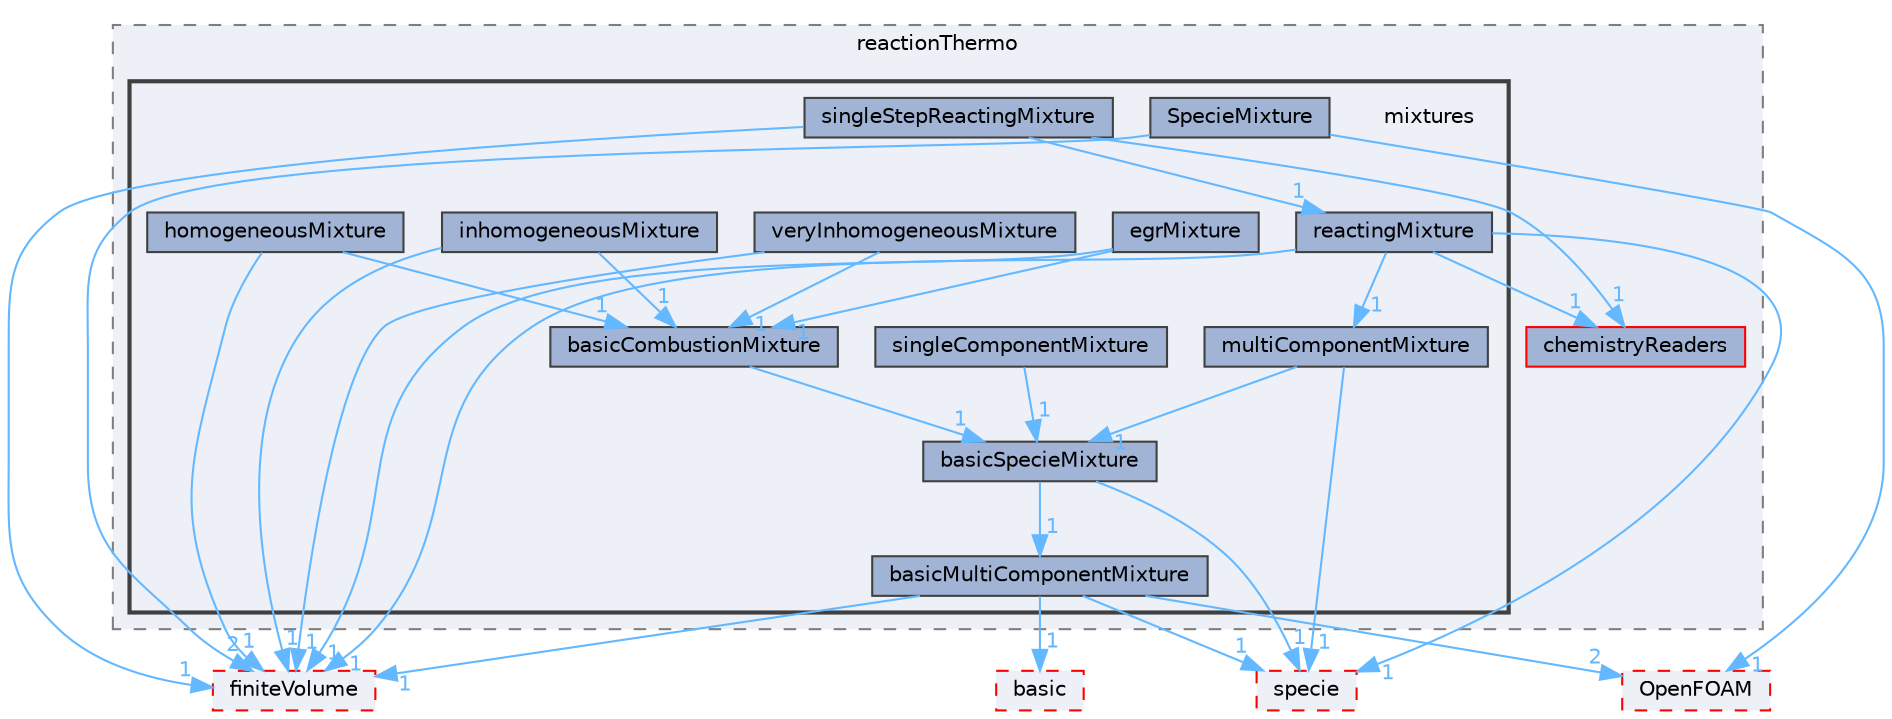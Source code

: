 digraph "src/thermophysicalModels/reactionThermo/mixtures"
{
 // LATEX_PDF_SIZE
  bgcolor="transparent";
  edge [fontname=Helvetica,fontsize=10,labelfontname=Helvetica,labelfontsize=10];
  node [fontname=Helvetica,fontsize=10,shape=box,height=0.2,width=0.4];
  compound=true
  subgraph clusterdir_87c7a4a86ffb283740ec390ea55551cb {
    graph [ bgcolor="#edf0f7", pencolor="grey50", label="reactionThermo", fontname=Helvetica,fontsize=10 style="filled,dashed", URL="dir_87c7a4a86ffb283740ec390ea55551cb.html",tooltip=""]
  dir_d6ca8f970bca45fc70c046b4a0fab377 [label="chemistryReaders", fillcolor="#a2b4d6", color="red", style="filled", URL="dir_d6ca8f970bca45fc70c046b4a0fab377.html",tooltip=""];
  subgraph clusterdir_4c3899116fa10d6c6748b991d6c665d1 {
    graph [ bgcolor="#edf0f7", pencolor="grey25", label="", fontname=Helvetica,fontsize=10 style="filled,bold", URL="dir_4c3899116fa10d6c6748b991d6c665d1.html",tooltip=""]
    dir_4c3899116fa10d6c6748b991d6c665d1 [shape=plaintext, label="mixtures"];
  dir_304be2c3c3e20d27db4225b2b34f5ead [label="basicCombustionMixture", fillcolor="#a2b4d6", color="grey25", style="filled", URL="dir_304be2c3c3e20d27db4225b2b34f5ead.html",tooltip=""];
  dir_432a0680e4fd34ccdcdfb0d368a0c5d1 [label="basicMultiComponentMixture", fillcolor="#a2b4d6", color="grey25", style="filled", URL="dir_432a0680e4fd34ccdcdfb0d368a0c5d1.html",tooltip=""];
  dir_a92e19af280cfe91c9dfbd265388786a [label="basicSpecieMixture", fillcolor="#a2b4d6", color="grey25", style="filled", URL="dir_a92e19af280cfe91c9dfbd265388786a.html",tooltip=""];
  dir_2374790e2b96731a62dbad823312fc23 [label="egrMixture", fillcolor="#a2b4d6", color="grey25", style="filled", URL="dir_2374790e2b96731a62dbad823312fc23.html",tooltip=""];
  dir_2c47dd594bafbfedbefffd42d67f413d [label="homogeneousMixture", fillcolor="#a2b4d6", color="grey25", style="filled", URL="dir_2c47dd594bafbfedbefffd42d67f413d.html",tooltip=""];
  dir_1b37b097651a758afae4e9872bf900d9 [label="inhomogeneousMixture", fillcolor="#a2b4d6", color="grey25", style="filled", URL="dir_1b37b097651a758afae4e9872bf900d9.html",tooltip=""];
  dir_d678df617f942bf57e5e6de99d39ff47 [label="multiComponentMixture", fillcolor="#a2b4d6", color="grey25", style="filled", URL="dir_d678df617f942bf57e5e6de99d39ff47.html",tooltip=""];
  dir_0c7f392feaa80e16a659c2da09460231 [label="reactingMixture", fillcolor="#a2b4d6", color="grey25", style="filled", URL="dir_0c7f392feaa80e16a659c2da09460231.html",tooltip=""];
  dir_2c65d1c5acf762c7e994b5d91d867bd9 [label="singleComponentMixture", fillcolor="#a2b4d6", color="grey25", style="filled", URL="dir_2c65d1c5acf762c7e994b5d91d867bd9.html",tooltip=""];
  dir_894dc3d7bb1a3d4332e4fc3c45b06373 [label="singleStepReactingMixture", fillcolor="#a2b4d6", color="grey25", style="filled", URL="dir_894dc3d7bb1a3d4332e4fc3c45b06373.html",tooltip=""];
  dir_925af83f43cdd5fc9c41483914dfdad4 [label="SpecieMixture", fillcolor="#a2b4d6", color="grey25", style="filled", URL="dir_925af83f43cdd5fc9c41483914dfdad4.html",tooltip=""];
  dir_0e8913b45717495250d9cd71ef1b731d [label="veryInhomogeneousMixture", fillcolor="#a2b4d6", color="grey25", style="filled", URL="dir_0e8913b45717495250d9cd71ef1b731d.html",tooltip=""];
  }
  }
  dir_38cb9973e0eaf6834e10b18bff965c4b [label="basic", fillcolor="#edf0f7", color="red", style="filled,dashed", URL="dir_38cb9973e0eaf6834e10b18bff965c4b.html",tooltip=""];
  dir_5c4bf53b114f4c9237cd4ef0431fc9bd [label="specie", fillcolor="#edf0f7", color="red", style="filled,dashed", URL="dir_5c4bf53b114f4c9237cd4ef0431fc9bd.html",tooltip=""];
  dir_9bd15774b555cf7259a6fa18f99fe99b [label="finiteVolume", fillcolor="#edf0f7", color="red", style="filled,dashed", URL="dir_9bd15774b555cf7259a6fa18f99fe99b.html",tooltip=""];
  dir_c5473ff19b20e6ec4dfe5c310b3778a8 [label="OpenFOAM", fillcolor="#edf0f7", color="red", style="filled,dashed", URL="dir_c5473ff19b20e6ec4dfe5c310b3778a8.html",tooltip=""];
  dir_304be2c3c3e20d27db4225b2b34f5ead->dir_a92e19af280cfe91c9dfbd265388786a [headlabel="1", labeldistance=1.5 headhref="dir_000222_000244.html" href="dir_000222_000244.html" color="steelblue1" fontcolor="steelblue1"];
  dir_432a0680e4fd34ccdcdfb0d368a0c5d1->dir_38cb9973e0eaf6834e10b18bff965c4b [headlabel="1", labeldistance=1.5 headhref="dir_000236_000219.html" href="dir_000236_000219.html" color="steelblue1" fontcolor="steelblue1"];
  dir_432a0680e4fd34ccdcdfb0d368a0c5d1->dir_5c4bf53b114f4c9237cd4ef0431fc9bd [headlabel="1", labeldistance=1.5 headhref="dir_000236_003683.html" href="dir_000236_003683.html" color="steelblue1" fontcolor="steelblue1"];
  dir_432a0680e4fd34ccdcdfb0d368a0c5d1->dir_9bd15774b555cf7259a6fa18f99fe99b [headlabel="1", labeldistance=1.5 headhref="dir_000236_001387.html" href="dir_000236_001387.html" color="steelblue1" fontcolor="steelblue1"];
  dir_432a0680e4fd34ccdcdfb0d368a0c5d1->dir_c5473ff19b20e6ec4dfe5c310b3778a8 [headlabel="2", labeldistance=1.5 headhref="dir_000236_002695.html" href="dir_000236_002695.html" color="steelblue1" fontcolor="steelblue1"];
  dir_a92e19af280cfe91c9dfbd265388786a->dir_432a0680e4fd34ccdcdfb0d368a0c5d1 [headlabel="1", labeldistance=1.5 headhref="dir_000244_000236.html" href="dir_000244_000236.html" color="steelblue1" fontcolor="steelblue1"];
  dir_a92e19af280cfe91c9dfbd265388786a->dir_5c4bf53b114f4c9237cd4ef0431fc9bd [headlabel="1", labeldistance=1.5 headhref="dir_000244_003683.html" href="dir_000244_003683.html" color="steelblue1" fontcolor="steelblue1"];
  dir_2374790e2b96731a62dbad823312fc23->dir_304be2c3c3e20d27db4225b2b34f5ead [headlabel="1", labeldistance=1.5 headhref="dir_001119_000222.html" href="dir_001119_000222.html" color="steelblue1" fontcolor="steelblue1"];
  dir_2374790e2b96731a62dbad823312fc23->dir_9bd15774b555cf7259a6fa18f99fe99b [headlabel="1", labeldistance=1.5 headhref="dir_001119_001387.html" href="dir_001119_001387.html" color="steelblue1" fontcolor="steelblue1"];
  dir_2c47dd594bafbfedbefffd42d67f413d->dir_304be2c3c3e20d27db4225b2b34f5ead [headlabel="1", labeldistance=1.5 headhref="dir_001747_000222.html" href="dir_001747_000222.html" color="steelblue1" fontcolor="steelblue1"];
  dir_2c47dd594bafbfedbefffd42d67f413d->dir_9bd15774b555cf7259a6fa18f99fe99b [headlabel="1", labeldistance=1.5 headhref="dir_001747_001387.html" href="dir_001747_001387.html" color="steelblue1" fontcolor="steelblue1"];
  dir_1b37b097651a758afae4e9872bf900d9->dir_304be2c3c3e20d27db4225b2b34f5ead [headlabel="1", labeldistance=1.5 headhref="dir_001848_000222.html" href="dir_001848_000222.html" color="steelblue1" fontcolor="steelblue1"];
  dir_1b37b097651a758afae4e9872bf900d9->dir_9bd15774b555cf7259a6fa18f99fe99b [headlabel="1", labeldistance=1.5 headhref="dir_001848_001387.html" href="dir_001848_001387.html" color="steelblue1" fontcolor="steelblue1"];
  dir_d678df617f942bf57e5e6de99d39ff47->dir_5c4bf53b114f4c9237cd4ef0431fc9bd [headlabel="1", labeldistance=1.5 headhref="dir_002470_003683.html" href="dir_002470_003683.html" color="steelblue1" fontcolor="steelblue1"];
  dir_d678df617f942bf57e5e6de99d39ff47->dir_a92e19af280cfe91c9dfbd265388786a [headlabel="1", labeldistance=1.5 headhref="dir_002470_000244.html" href="dir_002470_000244.html" color="steelblue1" fontcolor="steelblue1"];
  dir_0c7f392feaa80e16a659c2da09460231->dir_5c4bf53b114f4c9237cd4ef0431fc9bd [headlabel="1", labeldistance=1.5 headhref="dir_003220_003683.html" href="dir_003220_003683.html" color="steelblue1" fontcolor="steelblue1"];
  dir_0c7f392feaa80e16a659c2da09460231->dir_9bd15774b555cf7259a6fa18f99fe99b [headlabel="1", labeldistance=1.5 headhref="dir_003220_001387.html" href="dir_003220_001387.html" color="steelblue1" fontcolor="steelblue1"];
  dir_0c7f392feaa80e16a659c2da09460231->dir_d678df617f942bf57e5e6de99d39ff47 [headlabel="1", labeldistance=1.5 headhref="dir_003220_002470.html" href="dir_003220_002470.html" color="steelblue1" fontcolor="steelblue1"];
  dir_0c7f392feaa80e16a659c2da09460231->dir_d6ca8f970bca45fc70c046b4a0fab377 [headlabel="1", labeldistance=1.5 headhref="dir_003220_000472.html" href="dir_003220_000472.html" color="steelblue1" fontcolor="steelblue1"];
  dir_2c65d1c5acf762c7e994b5d91d867bd9->dir_a92e19af280cfe91c9dfbd265388786a [headlabel="1", labeldistance=1.5 headhref="dir_003549_000244.html" href="dir_003549_000244.html" color="steelblue1" fontcolor="steelblue1"];
  dir_894dc3d7bb1a3d4332e4fc3c45b06373->dir_0c7f392feaa80e16a659c2da09460231 [headlabel="1", labeldistance=1.5 headhref="dir_003560_003220.html" href="dir_003560_003220.html" color="steelblue1" fontcolor="steelblue1"];
  dir_894dc3d7bb1a3d4332e4fc3c45b06373->dir_9bd15774b555cf7259a6fa18f99fe99b [headlabel="1", labeldistance=1.5 headhref="dir_003560_001387.html" href="dir_003560_001387.html" color="steelblue1" fontcolor="steelblue1"];
  dir_894dc3d7bb1a3d4332e4fc3c45b06373->dir_d6ca8f970bca45fc70c046b4a0fab377 [headlabel="1", labeldistance=1.5 headhref="dir_003560_000472.html" href="dir_003560_000472.html" color="steelblue1" fontcolor="steelblue1"];
  dir_925af83f43cdd5fc9c41483914dfdad4->dir_9bd15774b555cf7259a6fa18f99fe99b [headlabel="2", labeldistance=1.5 headhref="dir_003686_001387.html" href="dir_003686_001387.html" color="steelblue1" fontcolor="steelblue1"];
  dir_925af83f43cdd5fc9c41483914dfdad4->dir_c5473ff19b20e6ec4dfe5c310b3778a8 [headlabel="1", labeldistance=1.5 headhref="dir_003686_002695.html" href="dir_003686_002695.html" color="steelblue1" fontcolor="steelblue1"];
  dir_0e8913b45717495250d9cd71ef1b731d->dir_304be2c3c3e20d27db4225b2b34f5ead [headlabel="1", labeldistance=1.5 headhref="dir_004271_000222.html" href="dir_004271_000222.html" color="steelblue1" fontcolor="steelblue1"];
  dir_0e8913b45717495250d9cd71ef1b731d->dir_9bd15774b555cf7259a6fa18f99fe99b [headlabel="1", labeldistance=1.5 headhref="dir_004271_001387.html" href="dir_004271_001387.html" color="steelblue1" fontcolor="steelblue1"];
}
